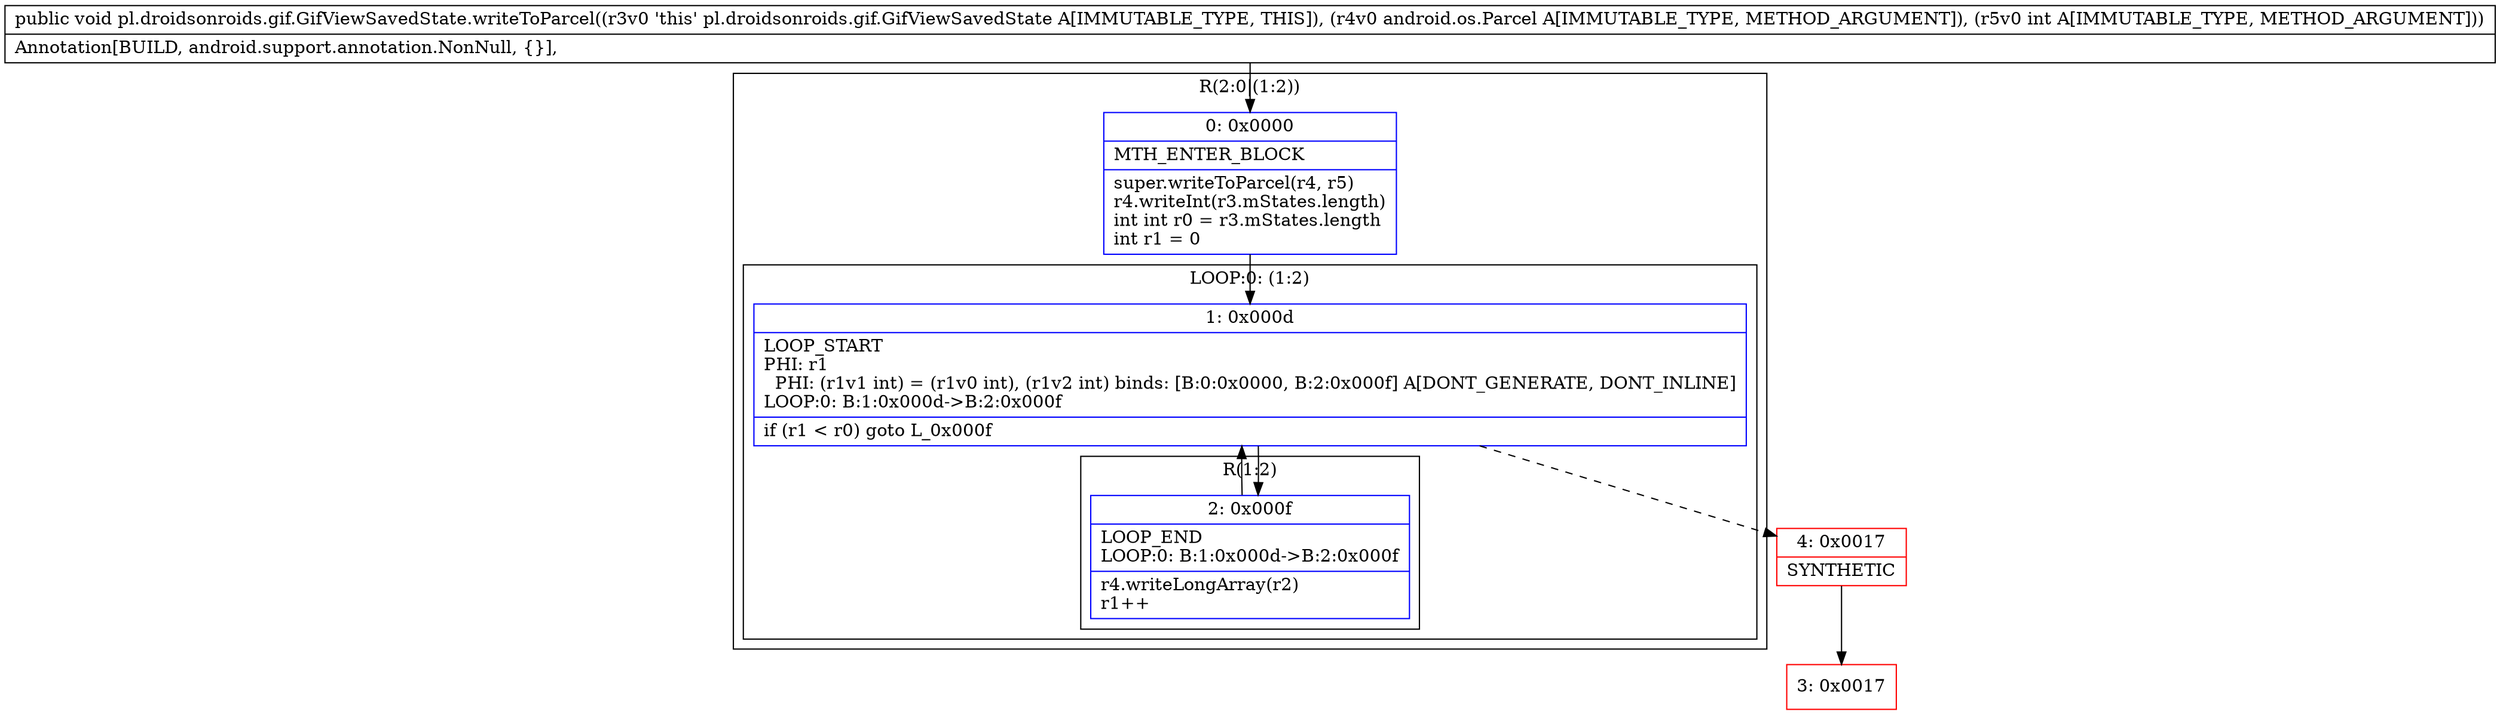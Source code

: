 digraph "CFG forpl.droidsonroids.gif.GifViewSavedState.writeToParcel(Landroid\/os\/Parcel;I)V" {
subgraph cluster_Region_956168799 {
label = "R(2:0|(1:2))";
node [shape=record,color=blue];
Node_0 [shape=record,label="{0\:\ 0x0000|MTH_ENTER_BLOCK\l|super.writeToParcel(r4, r5)\lr4.writeInt(r3.mStates.length)\lint int r0 = r3.mStates.length\lint r1 = 0\l}"];
subgraph cluster_LoopRegion_1295344881 {
label = "LOOP:0: (1:2)";
node [shape=record,color=blue];
Node_1 [shape=record,label="{1\:\ 0x000d|LOOP_START\lPHI: r1 \l  PHI: (r1v1 int) = (r1v0 int), (r1v2 int) binds: [B:0:0x0000, B:2:0x000f] A[DONT_GENERATE, DONT_INLINE]\lLOOP:0: B:1:0x000d\-\>B:2:0x000f\l|if (r1 \< r0) goto L_0x000f\l}"];
subgraph cluster_Region_171972105 {
label = "R(1:2)";
node [shape=record,color=blue];
Node_2 [shape=record,label="{2\:\ 0x000f|LOOP_END\lLOOP:0: B:1:0x000d\-\>B:2:0x000f\l|r4.writeLongArray(r2)\lr1++\l}"];
}
}
}
Node_3 [shape=record,color=red,label="{3\:\ 0x0017}"];
Node_4 [shape=record,color=red,label="{4\:\ 0x0017|SYNTHETIC\l}"];
MethodNode[shape=record,label="{public void pl.droidsonroids.gif.GifViewSavedState.writeToParcel((r3v0 'this' pl.droidsonroids.gif.GifViewSavedState A[IMMUTABLE_TYPE, THIS]), (r4v0 android.os.Parcel A[IMMUTABLE_TYPE, METHOD_ARGUMENT]), (r5v0 int A[IMMUTABLE_TYPE, METHOD_ARGUMENT]))  | Annotation[BUILD, android.support.annotation.NonNull, \{\}], \l}"];
MethodNode -> Node_0;
Node_0 -> Node_1;
Node_1 -> Node_2;
Node_1 -> Node_4[style=dashed];
Node_2 -> Node_1;
Node_4 -> Node_3;
}

